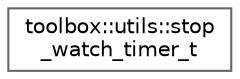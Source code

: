 digraph "Graphical Class Hierarchy"
{
 // LATEX_PDF_SIZE
  bgcolor="transparent";
  edge [fontname=Helvetica,fontsize=10,labelfontname=Helvetica,labelfontsize=10];
  node [fontname=Helvetica,fontsize=10,shape=box,height=0.2,width=0.4];
  rankdir="LR";
  Node0 [id="Node000000",label="toolbox::utils::stop\l_watch_timer_t",height=0.2,width=0.4,color="grey40", fillcolor="white", style="filled",URL="$classtoolbox_1_1utils_1_1stop__watch__timer__t.html",tooltip="A high-resolution stopwatch timer for measuring elapsed time."];
}
